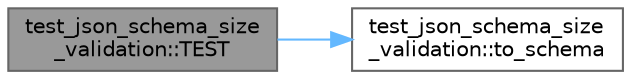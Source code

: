 digraph "test_json_schema_size_validation::TEST"
{
 // LATEX_PDF_SIZE
  bgcolor="transparent";
  edge [fontname=Helvetica,fontsize=10,labelfontname=Helvetica,labelfontsize=10];
  node [fontname=Helvetica,fontsize=10,shape=box,height=0.2,width=0.4];
  rankdir="LR";
  Node1 [id="Node000001",label="test_json_schema_size\l_validation::TEST",height=0.2,width=0.4,color="gray40", fillcolor="grey60", style="filled", fontcolor="black",tooltip=" "];
  Node1 -> Node2 [id="edge1_Node000001_Node000002",color="steelblue1",style="solid",tooltip=" "];
  Node2 [id="Node000002",label="test_json_schema_size\l_validation::to_schema",height=0.2,width=0.4,color="grey40", fillcolor="white", style="filled",URL="$namespacetest__json__schema__size__validation.html#a88db200032568f881dc57ded6b138608",tooltip="Returns the JSON schema for a class."];
}
